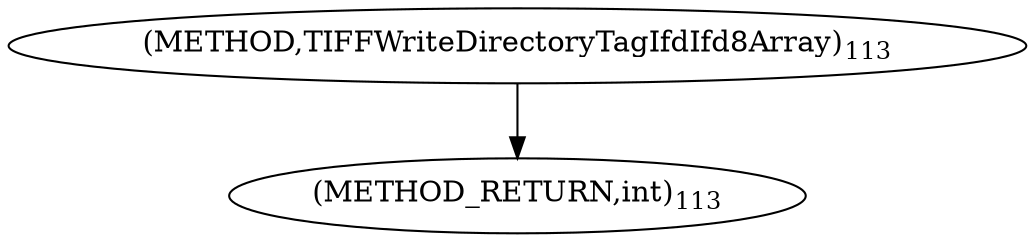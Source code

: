 digraph "TIFFWriteDirectoryTagIfdIfd8Array" {  
"64130" [label = <(METHOD,TIFFWriteDirectoryTagIfdIfd8Array)<SUB>113</SUB>> ]
"64137" [label = <(METHOD_RETURN,int)<SUB>113</SUB>> ]
  "64130" -> "64137" 
}
